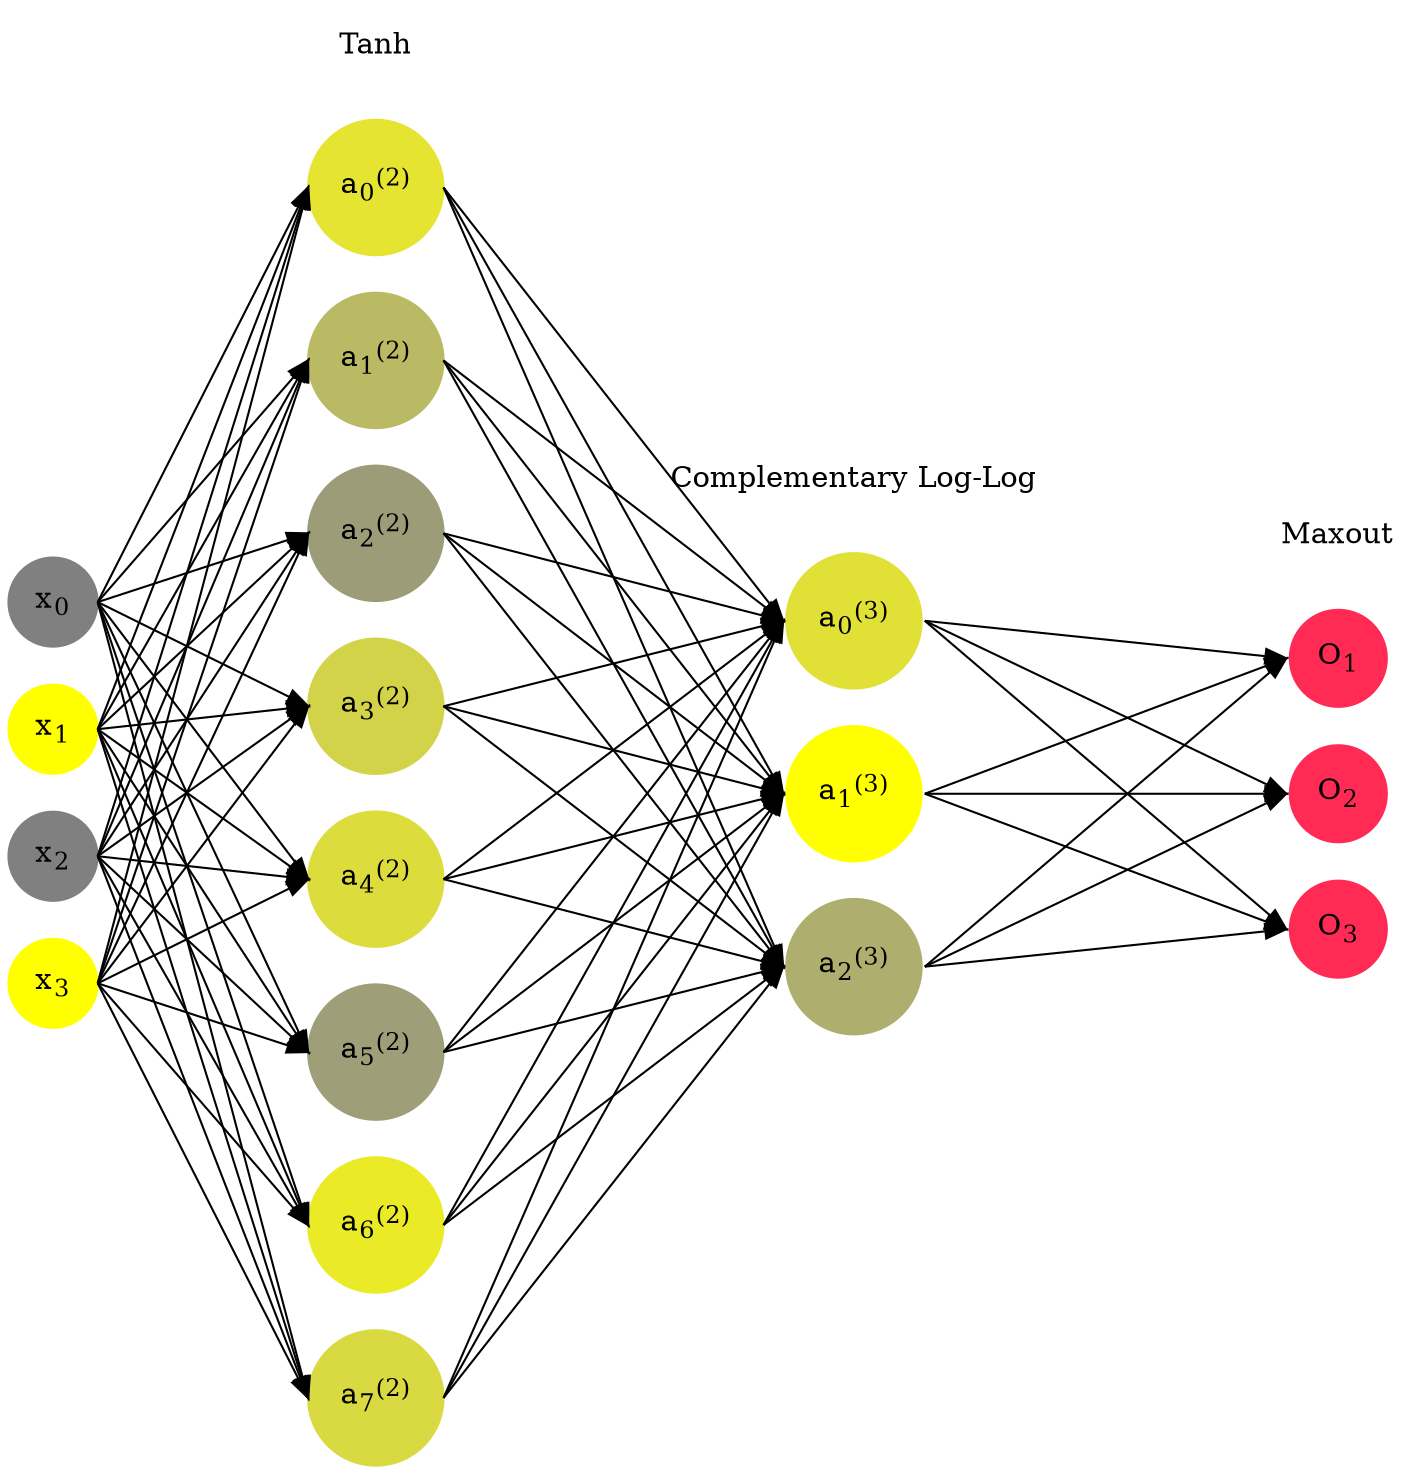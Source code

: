 digraph G {
	rankdir = LR;
	splines=false;
	edge[style=invis];
	ranksep= 1.4;
	{
	node [shape=circle, color="0.1667, 0.0, 0.5", style=filled, fillcolor="0.1667, 0.0, 0.5"];
	x0 [label=<x<sub>0</sub>>];
	}
	{
	node [shape=circle, color="0.1667, 1.0, 1.0", style=filled, fillcolor="0.1667, 1.0, 1.0"];
	x1 [label=<x<sub>1</sub>>];
	}
	{
	node [shape=circle, color="0.1667, 0.0, 0.5", style=filled, fillcolor="0.1667, 0.0, 0.5"];
	x2 [label=<x<sub>2</sub>>];
	}
	{
	node [shape=circle, color="0.1667, 1.0, 1.0", style=filled, fillcolor="0.1667, 1.0, 1.0"];
	x3 [label=<x<sub>3</sub>>];
	}
	{
	node [shape=circle, color="0.1667, 0.783461, 0.891731", style=filled, fillcolor="0.1667, 0.783461, 0.891731"];
	a02 [label=<a<sub>0</sub><sup>(2)</sup>>];
	}
	{
	node [shape=circle, color="0.1667, 0.455337, 0.727669", style=filled, fillcolor="0.1667, 0.455337, 0.727669"];
	a12 [label=<a<sub>1</sub><sup>(2)</sup>>];
	}
	{
	node [shape=circle, color="0.1667, 0.221945, 0.610973", style=filled, fillcolor="0.1667, 0.221945, 0.610973"];
	a22 [label=<a<sub>2</sub><sup>(2)</sup>>];
	}
	{
	node [shape=circle, color="0.1667, 0.649650, 0.824825", style=filled, fillcolor="0.1667, 0.649650, 0.824825"];
	a32 [label=<a<sub>3</sub><sup>(2)</sup>>];
	}
	{
	node [shape=circle, color="0.1667, 0.722669, 0.861335", style=filled, fillcolor="0.1667, 0.722669, 0.861335"];
	a42 [label=<a<sub>4</sub><sup>(2)</sup>>];
	}
	{
	node [shape=circle, color="0.1667, 0.234695, 0.617348", style=filled, fillcolor="0.1667, 0.234695, 0.617348"];
	a52 [label=<a<sub>5</sub><sup>(2)</sup>>];
	}
	{
	node [shape=circle, color="0.1667, 0.834872, 0.917436", style=filled, fillcolor="0.1667, 0.834872, 0.917436"];
	a62 [label=<a<sub>6</sub><sup>(2)</sup>>];
	}
	{
	node [shape=circle, color="0.1667, 0.698942, 0.849471", style=filled, fillcolor="0.1667, 0.698942, 0.849471"];
	a72 [label=<a<sub>7</sub><sup>(2)</sup>>];
	}
	{
	node [shape=circle, color="0.1667, 0.753694, 0.876847", style=filled, fillcolor="0.1667, 0.753694, 0.876847"];
	a03 [label=<a<sub>0</sub><sup>(3)</sup>>];
	}
	{
	node [shape=circle, color="0.1667, 0.995547, 0.997774", style=filled, fillcolor="0.1667, 0.995547, 0.997774"];
	a13 [label=<a<sub>1</sub><sup>(3)</sup>>];
	}
	{
	node [shape=circle, color="0.1667, 0.365832, 0.682916", style=filled, fillcolor="0.1667, 0.365832, 0.682916"];
	a23 [label=<a<sub>2</sub><sup>(3)</sup>>];
	}
	{
	node [shape=circle, color="0.9667, 0.83, 1.0", style=filled, fillcolor="0.9667, 0.83, 1.0"];
	O1 [label=<O<sub>1</sub>>];
	}
	{
	node [shape=circle, color="0.9667, 0.83, 1.0", style=filled, fillcolor="0.9667, 0.83, 1.0"];
	O2 [label=<O<sub>2</sub>>];
	}
	{
	node [shape=circle, color="0.9667, 0.83, 1.0", style=filled, fillcolor="0.9667, 0.83, 1.0"];
	O3 [label=<O<sub>3</sub>>];
	}
	{
	rank=same;
	x0->x1->x2->x3;
	}
	{
	rank=same;
	a02->a12->a22->a32->a42->a52->a62->a72;
	}
	{
	rank=same;
	a03->a13->a23;
	}
	{
	rank=same;
	O1->O2->O3;
	}
	l1 [shape=plaintext,label="Tanh"];
	l1->a02;
	{rank=same; l1;a02};
	l2 [shape=plaintext,label="Complementary Log-Log"];
	l2->a03;
	{rank=same; l2;a03};
	l3 [shape=plaintext,label="Maxout"];
	l3->O1;
	{rank=same; l3;O1};
edge[style=solid, tailport=e, headport=w];
	{x0;x1;x2;x3} -> {a02;a12;a22;a32;a42;a52;a62;a72};
	{a02;a12;a22;a32;a42;a52;a62;a72} -> {a03;a13;a23};
	{a03;a13;a23} -> {O1,O2,O3};
}